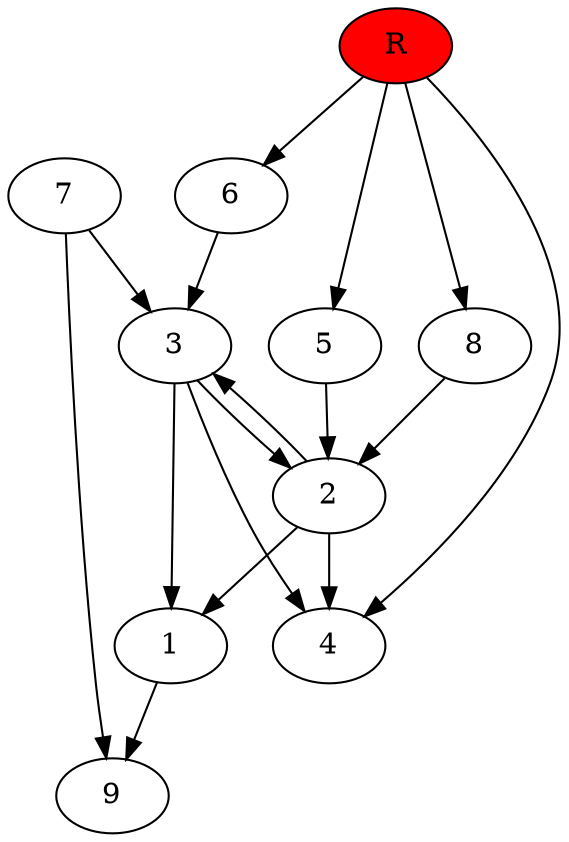 digraph prb43146 {
	1
	2
	3
	4
	5
	6
	7
	8
	R [fillcolor="#ff0000" style=filled]
	1 -> 9
	2 -> 1
	2 -> 3
	2 -> 4
	3 -> 1
	3 -> 2
	3 -> 4
	5 -> 2
	6 -> 3
	7 -> 3
	7 -> 9
	8 -> 2
	R -> 4
	R -> 5
	R -> 6
	R -> 8
}
